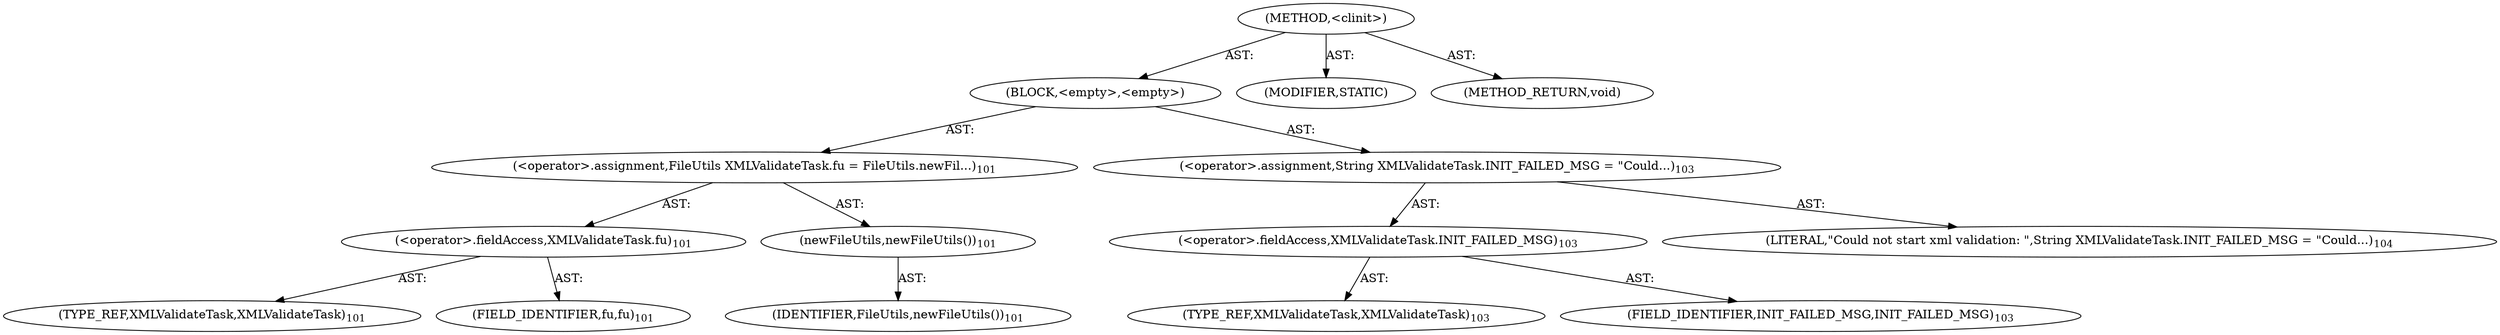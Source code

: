 digraph "&lt;clinit&gt;" {  
"111669149728" [label = <(METHOD,&lt;clinit&gt;)> ]
"25769803863" [label = <(BLOCK,&lt;empty&gt;,&lt;empty&gt;)> ]
"30064771441" [label = <(&lt;operator&gt;.assignment,FileUtils XMLValidateTask.fu = FileUtils.newFil...)<SUB>101</SUB>> ]
"30064771442" [label = <(&lt;operator&gt;.fieldAccess,XMLValidateTask.fu)<SUB>101</SUB>> ]
"180388626444" [label = <(TYPE_REF,XMLValidateTask,XMLValidateTask)<SUB>101</SUB>> ]
"55834574948" [label = <(FIELD_IDENTIFIER,fu,fu)<SUB>101</SUB>> ]
"30064771443" [label = <(newFileUtils,newFileUtils())<SUB>101</SUB>> ]
"68719477014" [label = <(IDENTIFIER,FileUtils,newFileUtils())<SUB>101</SUB>> ]
"30064771444" [label = <(&lt;operator&gt;.assignment,String XMLValidateTask.INIT_FAILED_MSG = &quot;Could...)<SUB>103</SUB>> ]
"30064771445" [label = <(&lt;operator&gt;.fieldAccess,XMLValidateTask.INIT_FAILED_MSG)<SUB>103</SUB>> ]
"180388626445" [label = <(TYPE_REF,XMLValidateTask,XMLValidateTask)<SUB>103</SUB>> ]
"55834574949" [label = <(FIELD_IDENTIFIER,INIT_FAILED_MSG,INIT_FAILED_MSG)<SUB>103</SUB>> ]
"90194313271" [label = <(LITERAL,&quot;Could not start xml validation: &quot;,String XMLValidateTask.INIT_FAILED_MSG = &quot;Could...)<SUB>104</SUB>> ]
"133143986262" [label = <(MODIFIER,STATIC)> ]
"128849018912" [label = <(METHOD_RETURN,void)> ]
  "111669149728" -> "25769803863"  [ label = "AST: "] 
  "111669149728" -> "133143986262"  [ label = "AST: "] 
  "111669149728" -> "128849018912"  [ label = "AST: "] 
  "25769803863" -> "30064771441"  [ label = "AST: "] 
  "25769803863" -> "30064771444"  [ label = "AST: "] 
  "30064771441" -> "30064771442"  [ label = "AST: "] 
  "30064771441" -> "30064771443"  [ label = "AST: "] 
  "30064771442" -> "180388626444"  [ label = "AST: "] 
  "30064771442" -> "55834574948"  [ label = "AST: "] 
  "30064771443" -> "68719477014"  [ label = "AST: "] 
  "30064771444" -> "30064771445"  [ label = "AST: "] 
  "30064771444" -> "90194313271"  [ label = "AST: "] 
  "30064771445" -> "180388626445"  [ label = "AST: "] 
  "30064771445" -> "55834574949"  [ label = "AST: "] 
}
